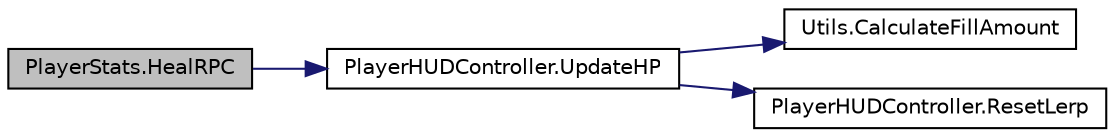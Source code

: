 digraph "PlayerStats.HealRPC"
{
 // INTERACTIVE_SVG=YES
 // LATEX_PDF_SIZE
  edge [fontname="Helvetica",fontsize="10",labelfontname="Helvetica",labelfontsize="10"];
  node [fontname="Helvetica",fontsize="10",shape=record];
  rankdir="LR";
  Node1 [label="PlayerStats.HealRPC",height=0.2,width=0.4,color="black", fillcolor="grey75", style="filled", fontcolor="black",tooltip=" "];
  Node1 -> Node2 [color="midnightblue",fontsize="10",style="solid",fontname="Helvetica"];
  Node2 [label="PlayerHUDController.UpdateHP",height=0.2,width=0.4,color="black", fillcolor="white", style="filled",URL="$class_player_h_u_d_controller.html#ab2461120d3cfef6e83b38062b1373e04",tooltip=" "];
  Node2 -> Node3 [color="midnightblue",fontsize="10",style="solid",fontname="Helvetica"];
  Node3 [label="Utils.CalculateFillAmount",height=0.2,width=0.4,color="black", fillcolor="white", style="filled",URL="$class_utils.html#a459472171f68c903c975020cc5b02fee",tooltip="Calculates the actual normalized fill amount for the image."];
  Node2 -> Node4 [color="midnightblue",fontsize="10",style="solid",fontname="Helvetica"];
  Node4 [label="PlayerHUDController.ResetLerp",height=0.2,width=0.4,color="black", fillcolor="white", style="filled",URL="$class_player_h_u_d_controller.html#ad2c7c75671ae997600550e725a75e136",tooltip=" "];
}
